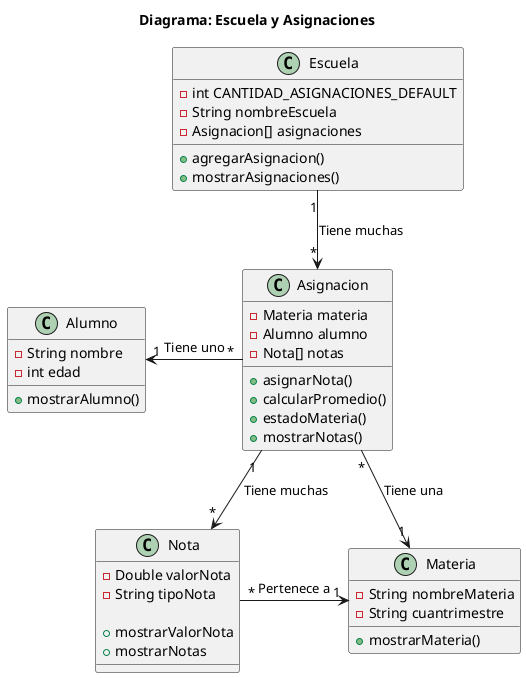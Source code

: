 @startuml

Title Diagrama: Escuela y Asignaciones

class Escuela{
	 -int CANTIDAD_ASIGNACIONES_DEFAULT
	 -String nombreEscuela
	 -Asignacion[] asignaciones
	 	 
	 +agregarAsignacion()
	 +mostrarAsignaciones()
}


class Asignacion{
	 -Materia materia
	 -Alumno alumno
	 -Nota[] notas

	 +asignarNota()
	 +calcularPromedio()
	 +estadoMateria()
	 +mostrarNotas()
}

class Nota{
	-Double valorNota
	-String tipoNota
	
	+mostrarValorNota
	+mostrarNotas
}


class Alumno{
	-String nombre
	-int edad
	
	+mostrarAlumno()
}


class Materia{
	-String nombreMateria
	-String cuantrimestre
	
	+mostrarMateria()
}


Escuela "1" --> "*" Asignacion : Tiene muchas
Asignacion "*" -right-> "1" Materia : Tiene una
Asignacion "*" -left-> "1" Alumno : Tiene uno
Asignacion "1" --> "*" Nota : Tiene muchas
Nota "*" -right-> "1" Materia : Pertenece a




@enduml